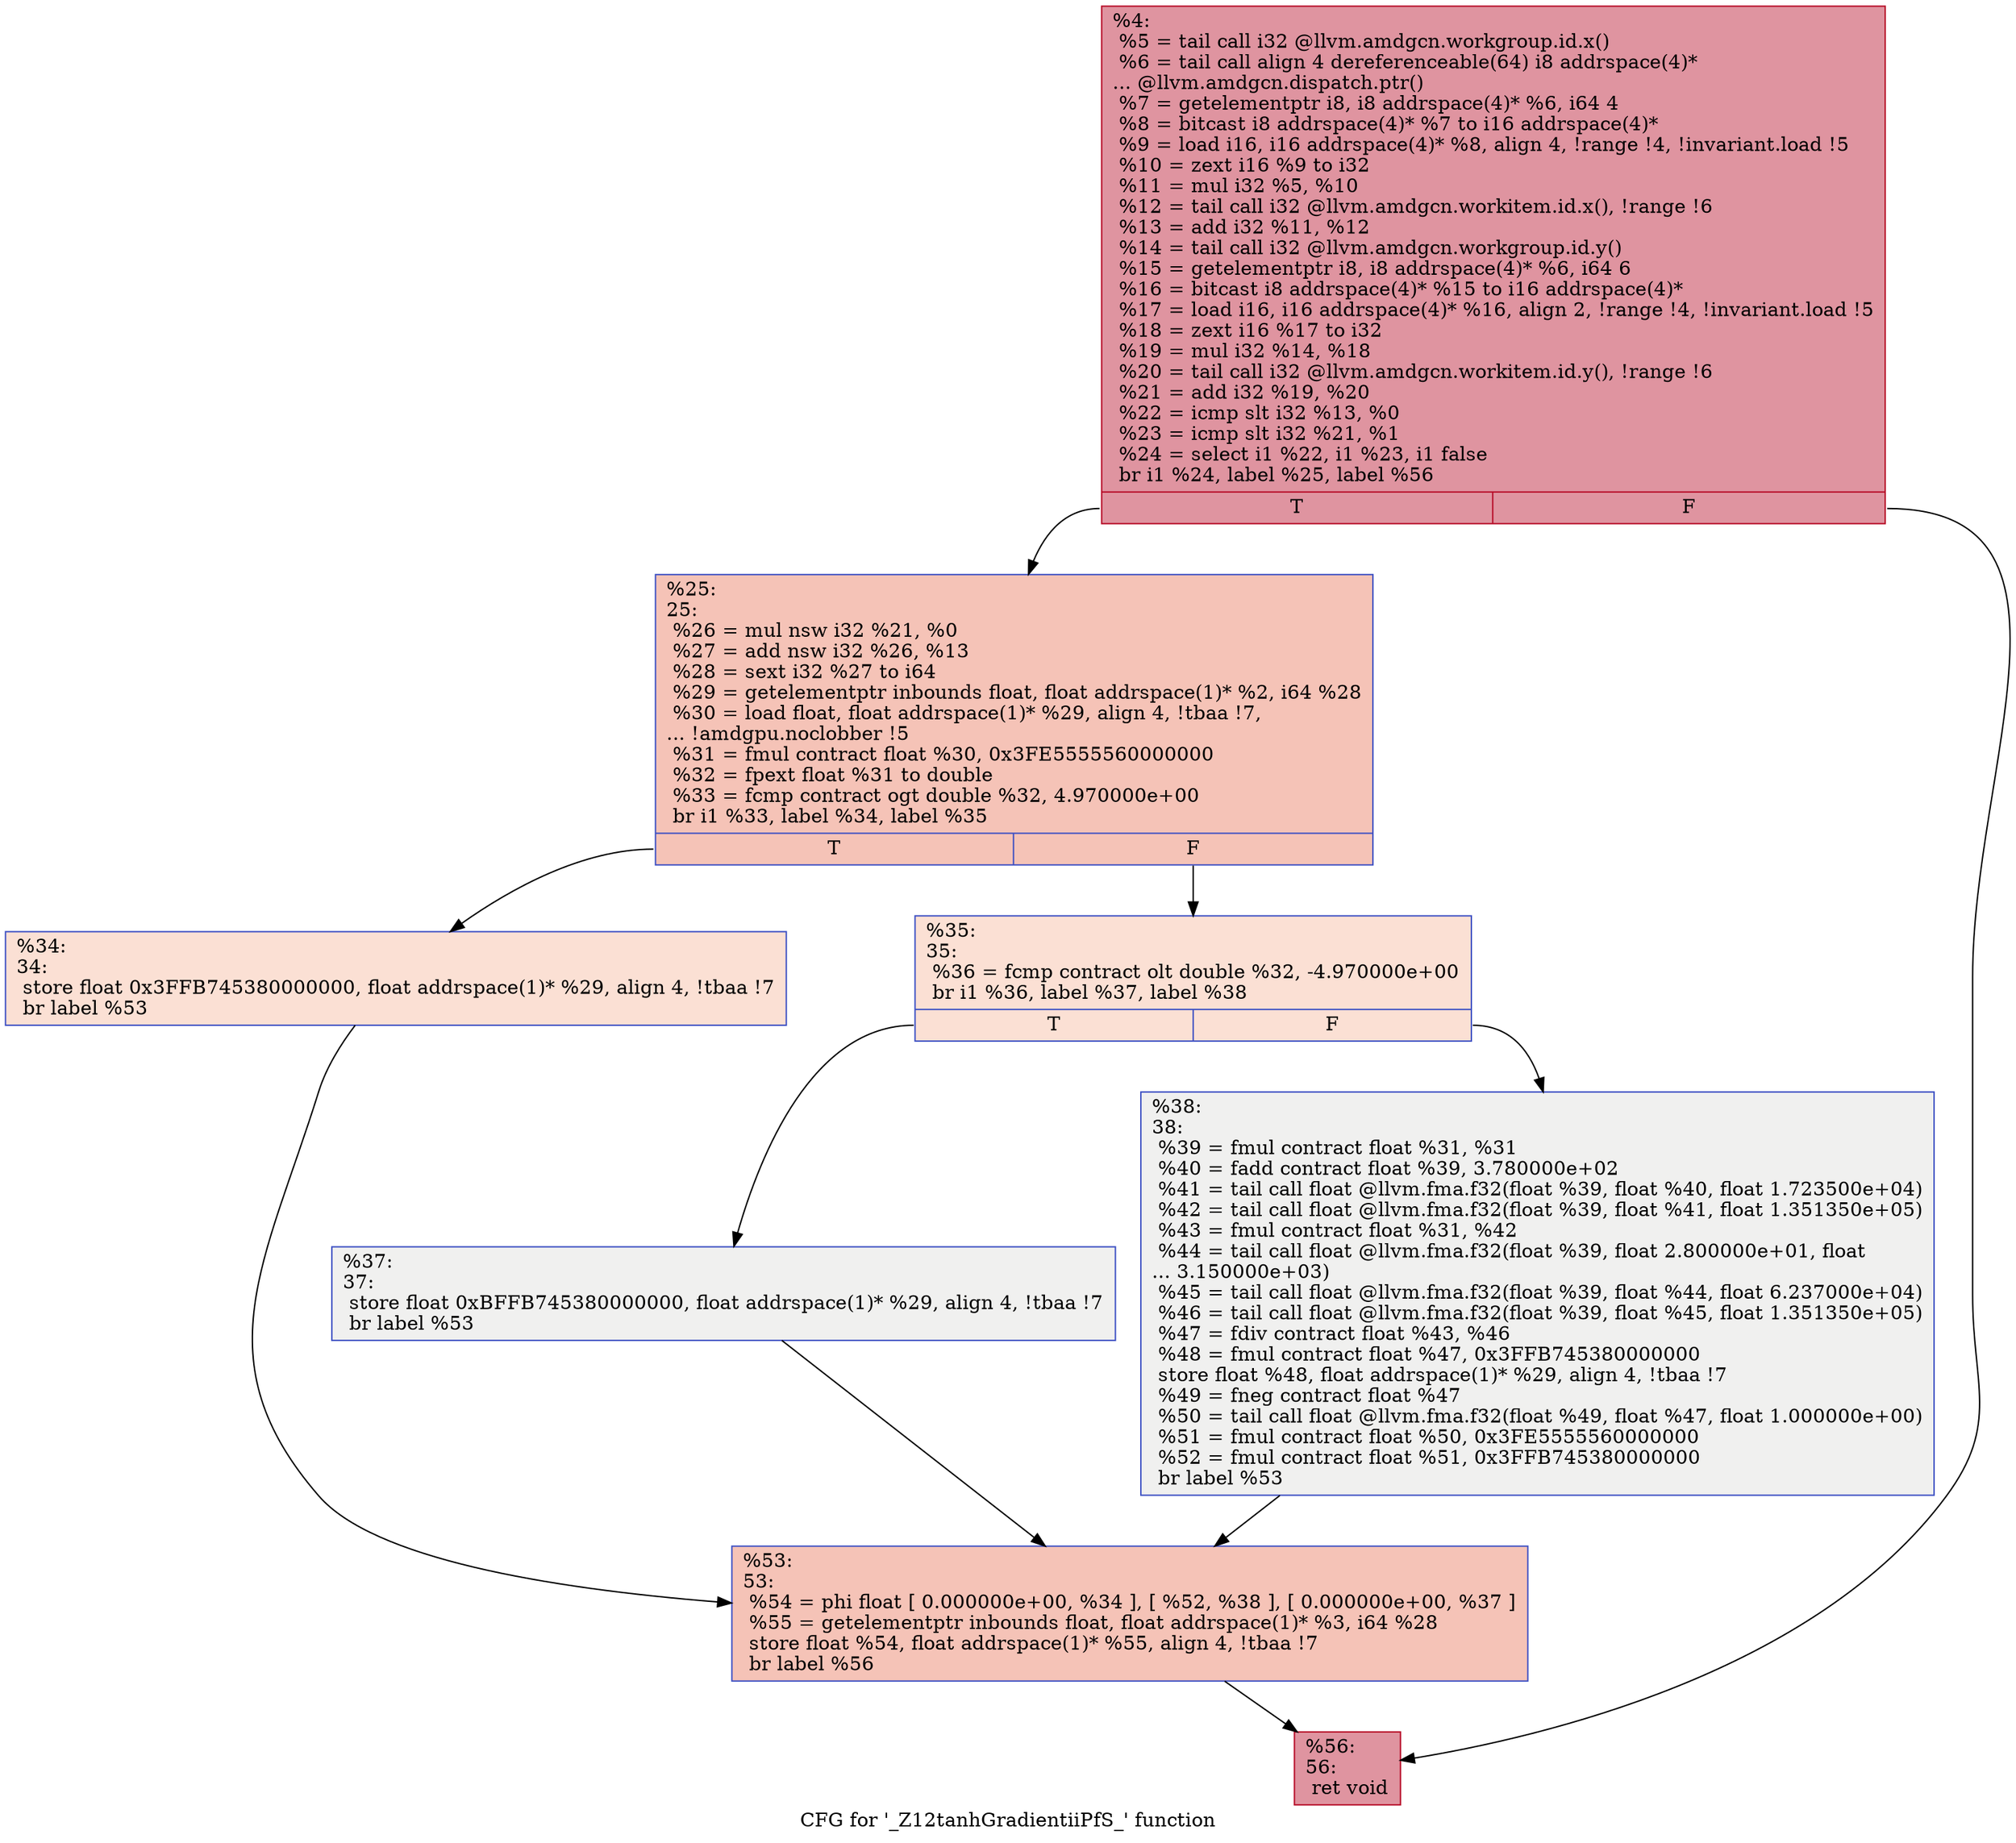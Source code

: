 digraph "CFG for '_Z12tanhGradientiiPfS_' function" {
	label="CFG for '_Z12tanhGradientiiPfS_' function";

	Node0x4cd2b00 [shape=record,color="#b70d28ff", style=filled, fillcolor="#b70d2870",label="{%4:\l  %5 = tail call i32 @llvm.amdgcn.workgroup.id.x()\l  %6 = tail call align 4 dereferenceable(64) i8 addrspace(4)*\l... @llvm.amdgcn.dispatch.ptr()\l  %7 = getelementptr i8, i8 addrspace(4)* %6, i64 4\l  %8 = bitcast i8 addrspace(4)* %7 to i16 addrspace(4)*\l  %9 = load i16, i16 addrspace(4)* %8, align 4, !range !4, !invariant.load !5\l  %10 = zext i16 %9 to i32\l  %11 = mul i32 %5, %10\l  %12 = tail call i32 @llvm.amdgcn.workitem.id.x(), !range !6\l  %13 = add i32 %11, %12\l  %14 = tail call i32 @llvm.amdgcn.workgroup.id.y()\l  %15 = getelementptr i8, i8 addrspace(4)* %6, i64 6\l  %16 = bitcast i8 addrspace(4)* %15 to i16 addrspace(4)*\l  %17 = load i16, i16 addrspace(4)* %16, align 2, !range !4, !invariant.load !5\l  %18 = zext i16 %17 to i32\l  %19 = mul i32 %14, %18\l  %20 = tail call i32 @llvm.amdgcn.workitem.id.y(), !range !6\l  %21 = add i32 %19, %20\l  %22 = icmp slt i32 %13, %0\l  %23 = icmp slt i32 %21, %1\l  %24 = select i1 %22, i1 %23, i1 false\l  br i1 %24, label %25, label %56\l|{<s0>T|<s1>F}}"];
	Node0x4cd2b00:s0 -> Node0x4cd65a0;
	Node0x4cd2b00:s1 -> Node0x4cd6630;
	Node0x4cd65a0 [shape=record,color="#3d50c3ff", style=filled, fillcolor="#e8765c70",label="{%25:\l25:                                               \l  %26 = mul nsw i32 %21, %0\l  %27 = add nsw i32 %26, %13\l  %28 = sext i32 %27 to i64\l  %29 = getelementptr inbounds float, float addrspace(1)* %2, i64 %28\l  %30 = load float, float addrspace(1)* %29, align 4, !tbaa !7,\l... !amdgpu.noclobber !5\l  %31 = fmul contract float %30, 0x3FE5555560000000\l  %32 = fpext float %31 to double\l  %33 = fcmp contract ogt double %32, 4.970000e+00\l  br i1 %33, label %34, label %35\l|{<s0>T|<s1>F}}"];
	Node0x4cd65a0:s0 -> Node0x4cd7920;
	Node0x4cd65a0:s1 -> Node0x4cd7970;
	Node0x4cd7920 [shape=record,color="#3d50c3ff", style=filled, fillcolor="#f7b99e70",label="{%34:\l34:                                               \l  store float 0x3FFB745380000000, float addrspace(1)* %29, align 4, !tbaa !7\l  br label %53\l}"];
	Node0x4cd7920 -> Node0x4cd8150;
	Node0x4cd7970 [shape=record,color="#3d50c3ff", style=filled, fillcolor="#f7b99e70",label="{%35:\l35:                                               \l  %36 = fcmp contract olt double %32, -4.970000e+00\l  br i1 %36, label %37, label %38\l|{<s0>T|<s1>F}}"];
	Node0x4cd7970:s0 -> Node0x4cd82e0;
	Node0x4cd7970:s1 -> Node0x4cd8370;
	Node0x4cd82e0 [shape=record,color="#3d50c3ff", style=filled, fillcolor="#dedcdb70",label="{%37:\l37:                                               \l  store float 0xBFFB745380000000, float addrspace(1)* %29, align 4, !tbaa !7\l  br label %53\l}"];
	Node0x4cd82e0 -> Node0x4cd8150;
	Node0x4cd8370 [shape=record,color="#3d50c3ff", style=filled, fillcolor="#dedcdb70",label="{%38:\l38:                                               \l  %39 = fmul contract float %31, %31\l  %40 = fadd contract float %39, 3.780000e+02\l  %41 = tail call float @llvm.fma.f32(float %39, float %40, float 1.723500e+04)\l  %42 = tail call float @llvm.fma.f32(float %39, float %41, float 1.351350e+05)\l  %43 = fmul contract float %31, %42\l  %44 = tail call float @llvm.fma.f32(float %39, float 2.800000e+01, float\l... 3.150000e+03)\l  %45 = tail call float @llvm.fma.f32(float %39, float %44, float 6.237000e+04)\l  %46 = tail call float @llvm.fma.f32(float %39, float %45, float 1.351350e+05)\l  %47 = fdiv contract float %43, %46\l  %48 = fmul contract float %47, 0x3FFB745380000000\l  store float %48, float addrspace(1)* %29, align 4, !tbaa !7\l  %49 = fneg contract float %47\l  %50 = tail call float @llvm.fma.f32(float %49, float %47, float 1.000000e+00)\l  %51 = fmul contract float %50, 0x3FE5555560000000\l  %52 = fmul contract float %51, 0x3FFB745380000000\l  br label %53\l}"];
	Node0x4cd8370 -> Node0x4cd8150;
	Node0x4cd8150 [shape=record,color="#3d50c3ff", style=filled, fillcolor="#e8765c70",label="{%53:\l53:                                               \l  %54 = phi float [ 0.000000e+00, %34 ], [ %52, %38 ], [ 0.000000e+00, %37 ]\l  %55 = getelementptr inbounds float, float addrspace(1)* %3, i64 %28\l  store float %54, float addrspace(1)* %55, align 4, !tbaa !7\l  br label %56\l}"];
	Node0x4cd8150 -> Node0x4cd6630;
	Node0x4cd6630 [shape=record,color="#b70d28ff", style=filled, fillcolor="#b70d2870",label="{%56:\l56:                                               \l  ret void\l}"];
}

